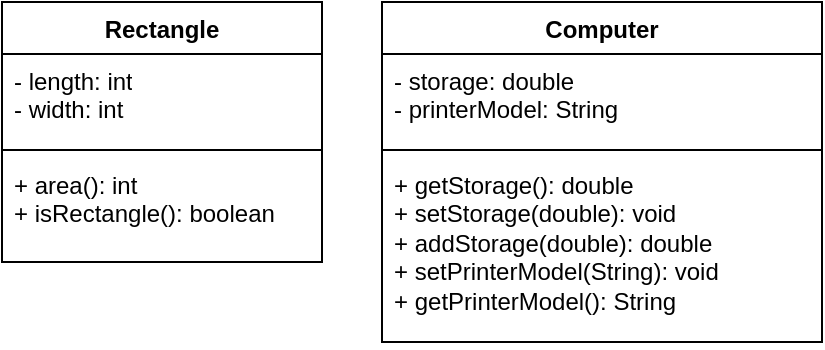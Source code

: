 <mxfile version="23.1.1" type="github">
  <diagram name="Page-1" id="Bd-LSSe-f1pAXk7fANQs">
    <mxGraphModel dx="1313" dy="627" grid="1" gridSize="10" guides="1" tooltips="1" connect="1" arrows="1" fold="1" page="1" pageScale="1" pageWidth="827" pageHeight="1169" math="0" shadow="0">
      <root>
        <mxCell id="0" />
        <mxCell id="1" parent="0" />
        <mxCell id="jSwHXypDB_33yRJxrwLE-1" value="Rectangle" style="swimlane;fontStyle=1;align=center;verticalAlign=top;childLayout=stackLayout;horizontal=1;startSize=26;horizontalStack=0;resizeParent=1;resizeParentMax=0;resizeLast=0;collapsible=1;marginBottom=0;whiteSpace=wrap;html=1;" vertex="1" parent="1">
          <mxGeometry x="170" y="100" width="160" height="130" as="geometry" />
        </mxCell>
        <mxCell id="jSwHXypDB_33yRJxrwLE-2" value="- length: int&lt;br&gt;- width: int" style="text;strokeColor=none;fillColor=none;align=left;verticalAlign=top;spacingLeft=4;spacingRight=4;overflow=hidden;rotatable=0;points=[[0,0.5],[1,0.5]];portConstraint=eastwest;whiteSpace=wrap;html=1;" vertex="1" parent="jSwHXypDB_33yRJxrwLE-1">
          <mxGeometry y="26" width="160" height="44" as="geometry" />
        </mxCell>
        <mxCell id="jSwHXypDB_33yRJxrwLE-3" value="" style="line;strokeWidth=1;fillColor=none;align=left;verticalAlign=middle;spacingTop=-1;spacingLeft=3;spacingRight=3;rotatable=0;labelPosition=right;points=[];portConstraint=eastwest;strokeColor=inherit;" vertex="1" parent="jSwHXypDB_33yRJxrwLE-1">
          <mxGeometry y="70" width="160" height="8" as="geometry" />
        </mxCell>
        <mxCell id="jSwHXypDB_33yRJxrwLE-4" value="+ area(): int&lt;br&gt;+ isRectangle(): boolean" style="text;strokeColor=none;fillColor=none;align=left;verticalAlign=top;spacingLeft=4;spacingRight=4;overflow=hidden;rotatable=0;points=[[0,0.5],[1,0.5]];portConstraint=eastwest;whiteSpace=wrap;html=1;" vertex="1" parent="jSwHXypDB_33yRJxrwLE-1">
          <mxGeometry y="78" width="160" height="52" as="geometry" />
        </mxCell>
        <mxCell id="jSwHXypDB_33yRJxrwLE-5" value="Computer" style="swimlane;fontStyle=1;align=center;verticalAlign=top;childLayout=stackLayout;horizontal=1;startSize=26;horizontalStack=0;resizeParent=1;resizeParentMax=0;resizeLast=0;collapsible=1;marginBottom=0;whiteSpace=wrap;html=1;" vertex="1" parent="1">
          <mxGeometry x="360" y="100" width="220" height="170" as="geometry" />
        </mxCell>
        <mxCell id="jSwHXypDB_33yRJxrwLE-6" value="- storage: double&lt;br&gt;- printerModel: String" style="text;strokeColor=none;fillColor=none;align=left;verticalAlign=top;spacingLeft=4;spacingRight=4;overflow=hidden;rotatable=0;points=[[0,0.5],[1,0.5]];portConstraint=eastwest;whiteSpace=wrap;html=1;" vertex="1" parent="jSwHXypDB_33yRJxrwLE-5">
          <mxGeometry y="26" width="220" height="44" as="geometry" />
        </mxCell>
        <mxCell id="jSwHXypDB_33yRJxrwLE-7" value="" style="line;strokeWidth=1;fillColor=none;align=left;verticalAlign=middle;spacingTop=-1;spacingLeft=3;spacingRight=3;rotatable=0;labelPosition=right;points=[];portConstraint=eastwest;strokeColor=inherit;" vertex="1" parent="jSwHXypDB_33yRJxrwLE-5">
          <mxGeometry y="70" width="220" height="8" as="geometry" />
        </mxCell>
        <mxCell id="jSwHXypDB_33yRJxrwLE-8" value="+ getStorage(): double&lt;br&gt;+ setStorage(double): void&lt;br&gt;+ addStorage(double): double&lt;br&gt;+ setPrinterModel(String): void&lt;br&gt;+ getPrinterModel(): String" style="text;strokeColor=none;fillColor=none;align=left;verticalAlign=top;spacingLeft=4;spacingRight=4;overflow=hidden;rotatable=0;points=[[0,0.5],[1,0.5]];portConstraint=eastwest;whiteSpace=wrap;html=1;" vertex="1" parent="jSwHXypDB_33yRJxrwLE-5">
          <mxGeometry y="78" width="220" height="92" as="geometry" />
        </mxCell>
      </root>
    </mxGraphModel>
  </diagram>
</mxfile>
